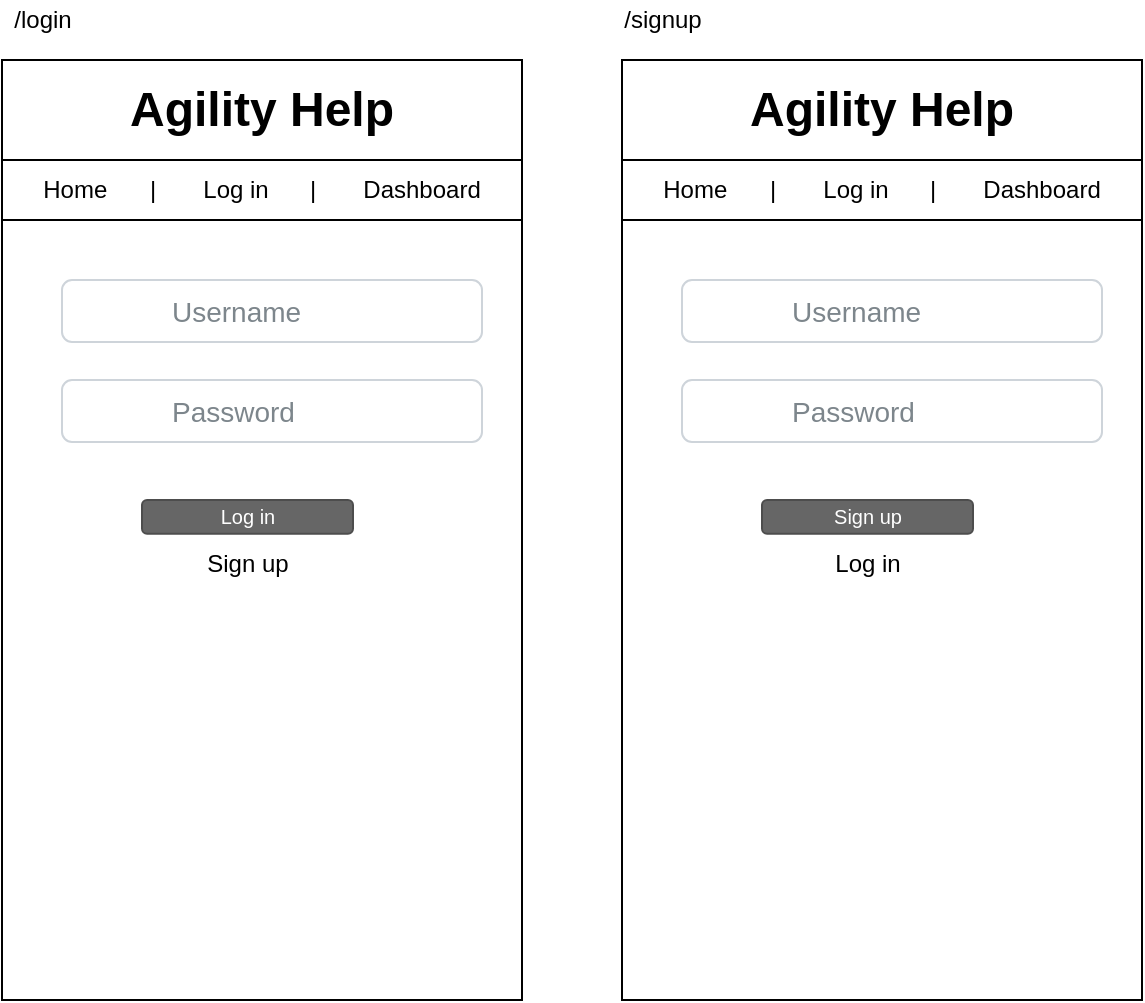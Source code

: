 <mxfile>
    <diagram id="X4t8laDDgqchACKT4Ocz" name="Page-1">
        <mxGraphModel dx="814" dy="613" grid="1" gridSize="10" guides="1" tooltips="1" connect="1" arrows="1" fold="1" page="1" pageScale="1" pageWidth="850" pageHeight="1100" math="0" shadow="0">
            <root>
                <mxCell id="0"/>
                <mxCell id="1" parent="0"/>
                <mxCell id="18" value="" style="rounded=0;whiteSpace=wrap;html=1;" parent="1" vertex="1">
                    <mxGeometry x="150" y="80" width="260" height="470" as="geometry"/>
                </mxCell>
                <mxCell id="19" value="&lt;h1&gt;Agility Help&lt;/h1&gt;" style="rounded=0;whiteSpace=wrap;html=1;" parent="1" vertex="1">
                    <mxGeometry x="150" y="80" width="260" height="50" as="geometry"/>
                </mxCell>
                <mxCell id="31" value="&lt;p&gt;Home&lt;span style=&quot;white-space: pre&quot;&gt;&#9;&lt;/span&gt;|&lt;span style=&quot;white-space: pre&quot;&gt;&#9;&lt;/span&gt;Log in&lt;span style=&quot;white-space: pre&quot;&gt;&#9;&lt;/span&gt;|&lt;span style=&quot;white-space: pre&quot;&gt;&#9;&lt;/span&gt;Dashboard&lt;/p&gt;" style="rounded=0;whiteSpace=wrap;html=1;" parent="1" vertex="1">
                    <mxGeometry x="150" y="130" width="260" height="30" as="geometry"/>
                </mxCell>
                <mxCell id="45" value="&lt;div&gt;&lt;span&gt;Username&lt;/span&gt;&lt;/div&gt;" style="html=1;shadow=0;dashed=0;shape=mxgraph.bootstrap.rrect;rSize=5;strokeColor=#CED4DA;html=1;whiteSpace=wrap;fillColor=#FFFFFF;fontColor=#7D868C;align=left;spacing=15;spacingLeft=40;fontSize=14;" vertex="1" parent="1">
                    <mxGeometry x="180" y="190" width="210" height="31" as="geometry"/>
                </mxCell>
                <mxCell id="57" value="&lt;div&gt;&lt;span&gt;Password&lt;/span&gt;&lt;/div&gt;" style="html=1;shadow=0;dashed=0;shape=mxgraph.bootstrap.rrect;rSize=5;strokeColor=#CED4DA;html=1;whiteSpace=wrap;fillColor=#FFFFFF;fontColor=#7D868C;align=left;spacing=15;spacingLeft=40;fontSize=14;" vertex="1" parent="1">
                    <mxGeometry x="180" y="240" width="210" height="31" as="geometry"/>
                </mxCell>
                <mxCell id="58" value="Log in" style="rounded=1;html=1;shadow=0;dashed=0;whiteSpace=wrap;fontSize=10;fillColor=#666666;align=center;strokeColor=#4D4D4D;fontColor=#ffffff;" vertex="1" parent="1">
                    <mxGeometry x="220" y="300" width="105.5" height="16.88" as="geometry"/>
                </mxCell>
                <mxCell id="59" value="Sign up" style="text;html=1;strokeColor=none;fillColor=none;align=center;verticalAlign=middle;whiteSpace=wrap;rounded=0;" vertex="1" parent="1">
                    <mxGeometry x="243" y="317" width="60" height="30" as="geometry"/>
                </mxCell>
                <mxCell id="60" value="" style="rounded=0;whiteSpace=wrap;html=1;" vertex="1" parent="1">
                    <mxGeometry x="460" y="80" width="260" height="470" as="geometry"/>
                </mxCell>
                <mxCell id="61" value="&lt;h1&gt;Agility Help&lt;/h1&gt;" style="rounded=0;whiteSpace=wrap;html=1;" vertex="1" parent="1">
                    <mxGeometry x="460" y="80" width="260" height="50" as="geometry"/>
                </mxCell>
                <mxCell id="62" value="&lt;p&gt;Home&lt;span style=&quot;white-space: pre&quot;&gt;&#9;&lt;/span&gt;|&lt;span style=&quot;white-space: pre&quot;&gt;&#9;&lt;/span&gt;Log in&lt;span style=&quot;white-space: pre&quot;&gt;&#9;&lt;/span&gt;|&lt;span style=&quot;white-space: pre&quot;&gt;&#9;&lt;/span&gt;Dashboard&lt;/p&gt;" style="rounded=0;whiteSpace=wrap;html=1;" vertex="1" parent="1">
                    <mxGeometry x="460" y="130" width="260" height="30" as="geometry"/>
                </mxCell>
                <mxCell id="63" value="&lt;div&gt;&lt;span&gt;Username&lt;/span&gt;&lt;/div&gt;" style="html=1;shadow=0;dashed=0;shape=mxgraph.bootstrap.rrect;rSize=5;strokeColor=#CED4DA;html=1;whiteSpace=wrap;fillColor=#FFFFFF;fontColor=#7D868C;align=left;spacing=15;spacingLeft=40;fontSize=14;" vertex="1" parent="1">
                    <mxGeometry x="490" y="190" width="210" height="31" as="geometry"/>
                </mxCell>
                <mxCell id="64" value="&lt;div&gt;&lt;span&gt;Password&lt;/span&gt;&lt;/div&gt;" style="html=1;shadow=0;dashed=0;shape=mxgraph.bootstrap.rrect;rSize=5;strokeColor=#CED4DA;html=1;whiteSpace=wrap;fillColor=#FFFFFF;fontColor=#7D868C;align=left;spacing=15;spacingLeft=40;fontSize=14;" vertex="1" parent="1">
                    <mxGeometry x="490" y="240" width="210" height="31" as="geometry"/>
                </mxCell>
                <mxCell id="65" value="Sign up" style="rounded=1;html=1;shadow=0;dashed=0;whiteSpace=wrap;fontSize=10;fillColor=#666666;align=center;strokeColor=#4D4D4D;fontColor=#ffffff;" vertex="1" parent="1">
                    <mxGeometry x="530" y="300" width="105.5" height="16.88" as="geometry"/>
                </mxCell>
                <mxCell id="66" value="Log in" style="text;html=1;strokeColor=none;fillColor=none;align=center;verticalAlign=middle;whiteSpace=wrap;rounded=0;" vertex="1" parent="1">
                    <mxGeometry x="553" y="317" width="60" height="30" as="geometry"/>
                </mxCell>
                <mxCell id="67" value="/login" style="text;html=1;resizable=0;autosize=1;align=center;verticalAlign=middle;points=[];fillColor=none;strokeColor=none;rounded=0;" vertex="1" parent="1">
                    <mxGeometry x="150" y="50" width="40" height="20" as="geometry"/>
                </mxCell>
                <mxCell id="68" value="/signup" style="text;html=1;resizable=0;autosize=1;align=center;verticalAlign=middle;points=[];fillColor=none;strokeColor=none;rounded=0;" vertex="1" parent="1">
                    <mxGeometry x="455" y="50" width="50" height="20" as="geometry"/>
                </mxCell>
            </root>
        </mxGraphModel>
    </diagram>
</mxfile>